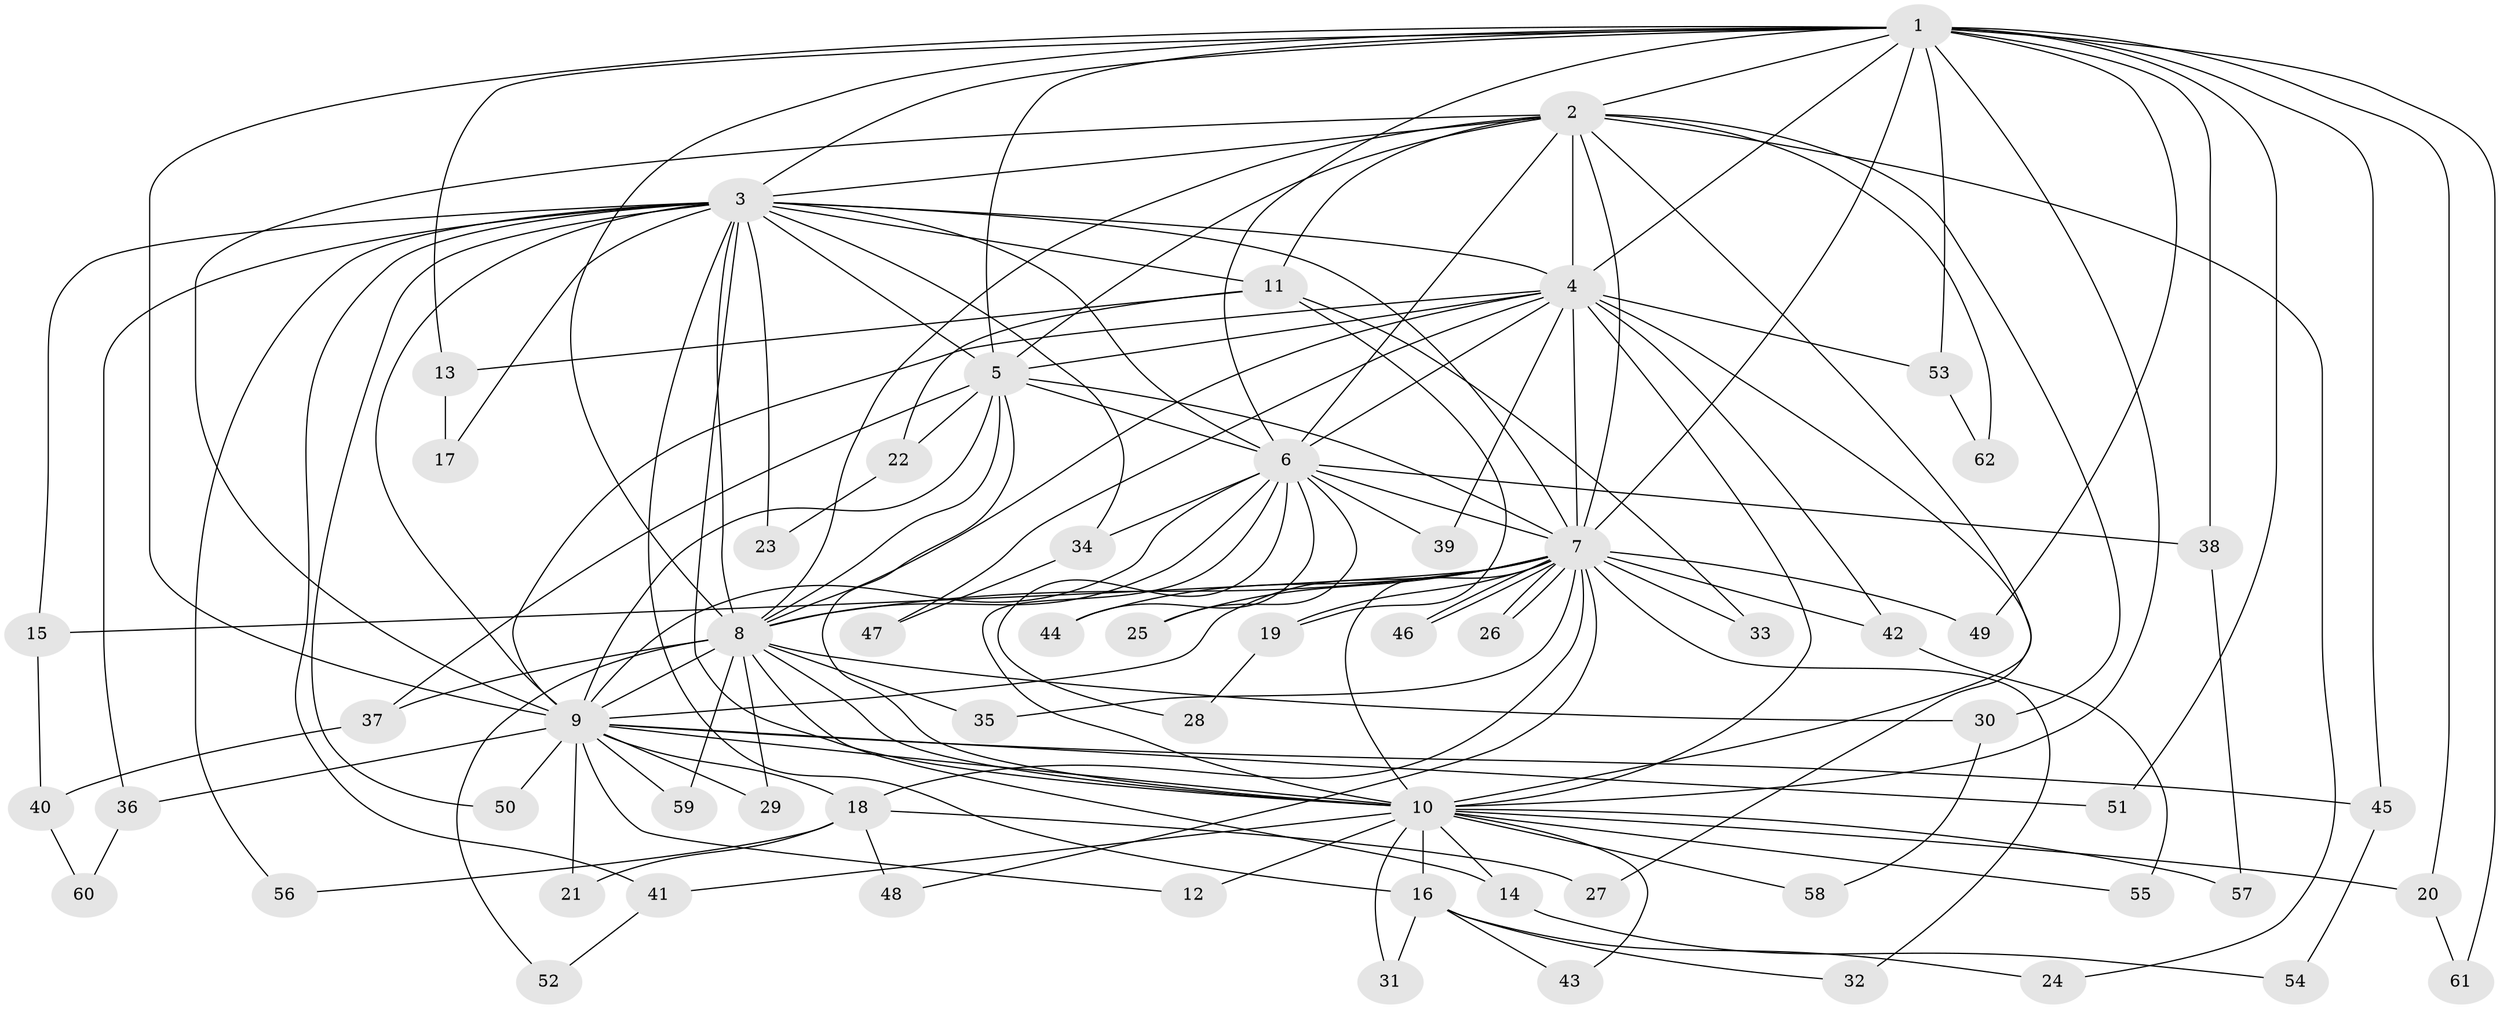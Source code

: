 // coarse degree distribution, {3: 0.05555555555555555, 2: 0.3333333333333333, 1: 0.4444444444444444, 7: 0.1111111111111111, 15: 0.05555555555555555}
// Generated by graph-tools (version 1.1) at 2025/49/03/04/25 21:49:28]
// undirected, 62 vertices, 149 edges
graph export_dot {
graph [start="1"]
  node [color=gray90,style=filled];
  1;
  2;
  3;
  4;
  5;
  6;
  7;
  8;
  9;
  10;
  11;
  12;
  13;
  14;
  15;
  16;
  17;
  18;
  19;
  20;
  21;
  22;
  23;
  24;
  25;
  26;
  27;
  28;
  29;
  30;
  31;
  32;
  33;
  34;
  35;
  36;
  37;
  38;
  39;
  40;
  41;
  42;
  43;
  44;
  45;
  46;
  47;
  48;
  49;
  50;
  51;
  52;
  53;
  54;
  55;
  56;
  57;
  58;
  59;
  60;
  61;
  62;
  1 -- 2;
  1 -- 3;
  1 -- 4;
  1 -- 5;
  1 -- 6;
  1 -- 7;
  1 -- 8;
  1 -- 9;
  1 -- 10;
  1 -- 13;
  1 -- 20;
  1 -- 38;
  1 -- 45;
  1 -- 49;
  1 -- 51;
  1 -- 53;
  1 -- 61;
  2 -- 3;
  2 -- 4;
  2 -- 5;
  2 -- 6;
  2 -- 7;
  2 -- 8;
  2 -- 9;
  2 -- 10;
  2 -- 11;
  2 -- 24;
  2 -- 30;
  2 -- 62;
  3 -- 4;
  3 -- 5;
  3 -- 6;
  3 -- 7;
  3 -- 8;
  3 -- 9;
  3 -- 10;
  3 -- 11;
  3 -- 15;
  3 -- 16;
  3 -- 17;
  3 -- 23;
  3 -- 34;
  3 -- 36;
  3 -- 41;
  3 -- 50;
  3 -- 56;
  4 -- 5;
  4 -- 6;
  4 -- 7;
  4 -- 8;
  4 -- 9;
  4 -- 10;
  4 -- 27;
  4 -- 39;
  4 -- 42;
  4 -- 47;
  4 -- 53;
  5 -- 6;
  5 -- 7;
  5 -- 8;
  5 -- 9;
  5 -- 10;
  5 -- 22;
  5 -- 37;
  6 -- 7;
  6 -- 8;
  6 -- 9;
  6 -- 10;
  6 -- 25;
  6 -- 28;
  6 -- 34;
  6 -- 38;
  6 -- 39;
  6 -- 44;
  7 -- 8;
  7 -- 9;
  7 -- 10;
  7 -- 15;
  7 -- 18;
  7 -- 19;
  7 -- 25;
  7 -- 26;
  7 -- 26;
  7 -- 32;
  7 -- 33;
  7 -- 35;
  7 -- 42;
  7 -- 44;
  7 -- 46;
  7 -- 46;
  7 -- 48;
  7 -- 49;
  8 -- 9;
  8 -- 10;
  8 -- 14;
  8 -- 29;
  8 -- 30;
  8 -- 35;
  8 -- 37;
  8 -- 52;
  8 -- 59;
  9 -- 10;
  9 -- 12;
  9 -- 18;
  9 -- 21;
  9 -- 29;
  9 -- 36;
  9 -- 45;
  9 -- 50;
  9 -- 51;
  9 -- 59;
  10 -- 12;
  10 -- 14;
  10 -- 16;
  10 -- 20;
  10 -- 31;
  10 -- 41;
  10 -- 43;
  10 -- 55;
  10 -- 57;
  10 -- 58;
  11 -- 13;
  11 -- 19;
  11 -- 22;
  11 -- 33;
  13 -- 17;
  14 -- 54;
  15 -- 40;
  16 -- 24;
  16 -- 31;
  16 -- 32;
  16 -- 43;
  18 -- 21;
  18 -- 27;
  18 -- 48;
  18 -- 56;
  19 -- 28;
  20 -- 61;
  22 -- 23;
  30 -- 58;
  34 -- 47;
  36 -- 60;
  37 -- 40;
  38 -- 57;
  40 -- 60;
  41 -- 52;
  42 -- 55;
  45 -- 54;
  53 -- 62;
}
